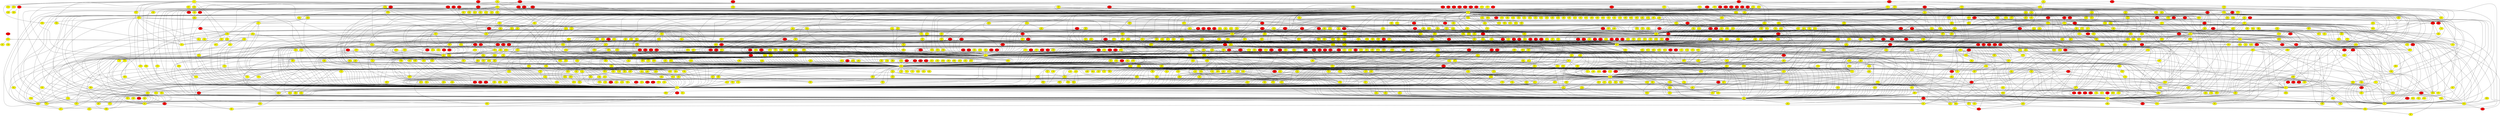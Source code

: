 graph {
0 [style = filled fillcolor = red];
1 [style = filled fillcolor = red];
2 [style = filled fillcolor = red];
3 [style = filled fillcolor = red];
4 [style = filled fillcolor = red];
5 [style = filled fillcolor = red];
6 [style = filled fillcolor = red];
7 [style = filled fillcolor = red];
8 [style = filled fillcolor = red];
9 [style = filled fillcolor = red];
10 [style = filled fillcolor = red];
11 [style = filled fillcolor = red];
12 [style = filled fillcolor = red];
13 [style = filled fillcolor = red];
14 [style = filled fillcolor = red];
15 [style = filled fillcolor = red];
16 [style = filled fillcolor = red];
17 [style = filled fillcolor = red];
18 [style = filled fillcolor = red];
19 [style = filled fillcolor = red];
20 [style = filled fillcolor = red];
21 [style = filled fillcolor = red];
22 [style = filled fillcolor = red];
23 [style = filled fillcolor = red];
24 [style = filled fillcolor = red];
25 [style = filled fillcolor = red];
26 [style = filled fillcolor = red];
27 [style = filled fillcolor = red];
28 [style = filled fillcolor = red];
29 [style = filled fillcolor = red];
30 [style = filled fillcolor = red];
31 [style = filled fillcolor = red];
32 [style = filled fillcolor = red];
33 [style = filled fillcolor = red];
34 [style = filled fillcolor = red];
35 [style = filled fillcolor = red];
36 [style = filled fillcolor = red];
37 [style = filled fillcolor = red];
38 [style = filled fillcolor = red];
39 [style = filled fillcolor = red];
40 [style = filled fillcolor = red];
41 [style = filled fillcolor = red];
42 [style = filled fillcolor = red];
43 [style = filled fillcolor = red];
44 [style = filled fillcolor = red];
45 [style = filled fillcolor = red];
46 [style = filled fillcolor = red];
47 [style = filled fillcolor = red];
48 [style = filled fillcolor = red];
49 [style = filled fillcolor = red];
50 [style = filled fillcolor = red];
51 [style = filled fillcolor = red];
52 [style = filled fillcolor = red];
53 [style = filled fillcolor = red];
54 [style = filled fillcolor = red];
55 [style = filled fillcolor = red];
56 [style = filled fillcolor = red];
57 [style = filled fillcolor = red];
58 [style = filled fillcolor = red];
59 [style = filled fillcolor = red];
60 [style = filled fillcolor = red];
61 [style = filled fillcolor = red];
62 [style = filled fillcolor = red];
63 [style = filled fillcolor = red];
64 [style = filled fillcolor = red];
65 [style = filled fillcolor = red];
66 [style = filled fillcolor = red];
67 [style = filled fillcolor = red];
68 [style = filled fillcolor = red];
69 [style = filled fillcolor = red];
70 [style = filled fillcolor = red];
71 [style = filled fillcolor = red];
72 [style = filled fillcolor = red];
73 [style = filled fillcolor = red];
74 [style = filled fillcolor = red];
75 [style = filled fillcolor = red];
76 [style = filled fillcolor = red];
77 [style = filled fillcolor = red];
78 [style = filled fillcolor = red];
79 [style = filled fillcolor = red];
80 [style = filled fillcolor = red];
81 [style = filled fillcolor = red];
82 [style = filled fillcolor = red];
83 [style = filled fillcolor = red];
84 [style = filled fillcolor = red];
85 [style = filled fillcolor = red];
86 [style = filled fillcolor = red];
87 [style = filled fillcolor = red];
88 [style = filled fillcolor = red];
89 [style = filled fillcolor = red];
90 [style = filled fillcolor = red];
91 [style = filled fillcolor = red];
92 [style = filled fillcolor = red];
93 [style = filled fillcolor = red];
94 [style = filled fillcolor = red];
95 [style = filled fillcolor = red];
96 [style = filled fillcolor = red];
97 [style = filled fillcolor = red];
98 [style = filled fillcolor = red];
99 [style = filled fillcolor = red];
100 [style = filled fillcolor = red];
101 [style = filled fillcolor = red];
102 [style = filled fillcolor = red];
103 [style = filled fillcolor = red];
104 [style = filled fillcolor = red];
105 [style = filled fillcolor = red];
106 [style = filled fillcolor = red];
107 [style = filled fillcolor = red];
108 [style = filled fillcolor = red];
109 [style = filled fillcolor = red];
110 [style = filled fillcolor = red];
111 [style = filled fillcolor = red];
112 [style = filled fillcolor = red];
113 [style = filled fillcolor = red];
114 [style = filled fillcolor = red];
115 [style = filled fillcolor = red];
116 [style = filled fillcolor = red];
117 [style = filled fillcolor = red];
118 [style = filled fillcolor = red];
119 [style = filled fillcolor = red];
120 [style = filled fillcolor = red];
121 [style = filled fillcolor = red];
122 [style = filled fillcolor = red];
123 [style = filled fillcolor = red];
124 [style = filled fillcolor = red];
125 [style = filled fillcolor = red];
126 [style = filled fillcolor = red];
127 [style = filled fillcolor = red];
128 [style = filled fillcolor = red];
129 [style = filled fillcolor = red];
130 [style = filled fillcolor = red];
131 [style = filled fillcolor = red];
132 [style = filled fillcolor = red];
133 [style = filled fillcolor = red];
134 [style = filled fillcolor = red];
135 [style = filled fillcolor = red];
136 [style = filled fillcolor = red];
137 [style = filled fillcolor = red];
138 [style = filled fillcolor = red];
139 [style = filled fillcolor = red];
140 [style = filled fillcolor = red];
141 [style = filled fillcolor = red];
142 [style = filled fillcolor = red];
143 [style = filled fillcolor = red];
144 [style = filled fillcolor = red];
145 [style = filled fillcolor = red];
146 [style = filled fillcolor = red];
147 [style = filled fillcolor = red];
148 [style = filled fillcolor = red];
149 [style = filled fillcolor = red];
150 [style = filled fillcolor = red];
151 [style = filled fillcolor = red];
152 [style = filled fillcolor = red];
153 [style = filled fillcolor = red];
154 [style = filled fillcolor = red];
155 [style = filled fillcolor = red];
156 [style = filled fillcolor = red];
157 [style = filled fillcolor = red];
158 [style = filled fillcolor = red];
159 [style = filled fillcolor = red];
160 [style = filled fillcolor = red];
161 [style = filled fillcolor = red];
162 [style = filled fillcolor = red];
163 [style = filled fillcolor = red];
164 [style = filled fillcolor = red];
165 [style = filled fillcolor = red];
166 [style = filled fillcolor = red];
167 [style = filled fillcolor = red];
168 [style = filled fillcolor = red];
169 [style = filled fillcolor = red];
170 [style = filled fillcolor = red];
171 [style = filled fillcolor = red];
172 [style = filled fillcolor = red];
173 [style = filled fillcolor = red];
174 [style = filled fillcolor = red];
175 [style = filled fillcolor = red];
176 [style = filled fillcolor = red];
177 [style = filled fillcolor = red];
178 [style = filled fillcolor = red];
179 [style = filled fillcolor = red];
180 [style = filled fillcolor = red];
181 [style = filled fillcolor = red];
182 [style = filled fillcolor = red];
183 [style = filled fillcolor = red];
184 [style = filled fillcolor = red];
185 [style = filled fillcolor = red];
186 [style = filled fillcolor = red];
187 [style = filled fillcolor = red];
188 [style = filled fillcolor = red];
189 [style = filled fillcolor = red];
190 [style = filled fillcolor = red];
191 [style = filled fillcolor = red];
192 [style = filled fillcolor = red];
193 [style = filled fillcolor = red];
194 [style = filled fillcolor = red];
195 [style = filled fillcolor = red];
196 [style = filled fillcolor = red];
197 [style = filled fillcolor = red];
198 [style = filled fillcolor = red];
199 [style = filled fillcolor = red];
200 [style = filled fillcolor = red];
201 [style = filled fillcolor = red];
202 [style = filled fillcolor = red];
203 [style = filled fillcolor = red];
204 [style = filled fillcolor = red];
205 [style = filled fillcolor = red];
206 [style = filled fillcolor = red];
207 [style = filled fillcolor = red];
208 [style = filled fillcolor = red];
209 [style = filled fillcolor = red];
210 [style = filled fillcolor = red];
211 [style = filled fillcolor = red];
212 [style = filled fillcolor = red];
213 [style = filled fillcolor = yellow];
214 [style = filled fillcolor = yellow];
215 [style = filled fillcolor = yellow];
216 [style = filled fillcolor = yellow];
217 [style = filled fillcolor = yellow];
218 [style = filled fillcolor = yellow];
219 [style = filled fillcolor = yellow];
220 [style = filled fillcolor = yellow];
221 [style = filled fillcolor = yellow];
222 [style = filled fillcolor = yellow];
223 [style = filled fillcolor = yellow];
224 [style = filled fillcolor = yellow];
225 [style = filled fillcolor = yellow];
226 [style = filled fillcolor = yellow];
227 [style = filled fillcolor = yellow];
228 [style = filled fillcolor = yellow];
229 [style = filled fillcolor = yellow];
230 [style = filled fillcolor = yellow];
231 [style = filled fillcolor = yellow];
232 [style = filled fillcolor = yellow];
233 [style = filled fillcolor = yellow];
234 [style = filled fillcolor = yellow];
235 [style = filled fillcolor = yellow];
236 [style = filled fillcolor = yellow];
237 [style = filled fillcolor = yellow];
238 [style = filled fillcolor = yellow];
239 [style = filled fillcolor = yellow];
240 [style = filled fillcolor = yellow];
241 [style = filled fillcolor = yellow];
242 [style = filled fillcolor = yellow];
243 [style = filled fillcolor = yellow];
244 [style = filled fillcolor = yellow];
245 [style = filled fillcolor = yellow];
246 [style = filled fillcolor = yellow];
247 [style = filled fillcolor = yellow];
248 [style = filled fillcolor = yellow];
249 [style = filled fillcolor = yellow];
250 [style = filled fillcolor = yellow];
251 [style = filled fillcolor = yellow];
252 [style = filled fillcolor = yellow];
253 [style = filled fillcolor = yellow];
254 [style = filled fillcolor = yellow];
255 [style = filled fillcolor = yellow];
256 [style = filled fillcolor = yellow];
257 [style = filled fillcolor = yellow];
258 [style = filled fillcolor = yellow];
259 [style = filled fillcolor = yellow];
260 [style = filled fillcolor = yellow];
261 [style = filled fillcolor = yellow];
262 [style = filled fillcolor = yellow];
263 [style = filled fillcolor = yellow];
264 [style = filled fillcolor = yellow];
265 [style = filled fillcolor = yellow];
266 [style = filled fillcolor = yellow];
267 [style = filled fillcolor = yellow];
268 [style = filled fillcolor = yellow];
269 [style = filled fillcolor = yellow];
270 [style = filled fillcolor = yellow];
271 [style = filled fillcolor = yellow];
272 [style = filled fillcolor = yellow];
273 [style = filled fillcolor = yellow];
274 [style = filled fillcolor = yellow];
275 [style = filled fillcolor = yellow];
276 [style = filled fillcolor = yellow];
277 [style = filled fillcolor = yellow];
278 [style = filled fillcolor = yellow];
279 [style = filled fillcolor = yellow];
280 [style = filled fillcolor = yellow];
281 [style = filled fillcolor = yellow];
282 [style = filled fillcolor = yellow];
283 [style = filled fillcolor = yellow];
284 [style = filled fillcolor = yellow];
285 [style = filled fillcolor = yellow];
286 [style = filled fillcolor = yellow];
287 [style = filled fillcolor = yellow];
288 [style = filled fillcolor = yellow];
289 [style = filled fillcolor = yellow];
290 [style = filled fillcolor = yellow];
291 [style = filled fillcolor = yellow];
292 [style = filled fillcolor = yellow];
293 [style = filled fillcolor = yellow];
294 [style = filled fillcolor = yellow];
295 [style = filled fillcolor = yellow];
296 [style = filled fillcolor = yellow];
297 [style = filled fillcolor = yellow];
298 [style = filled fillcolor = yellow];
299 [style = filled fillcolor = yellow];
300 [style = filled fillcolor = yellow];
301 [style = filled fillcolor = yellow];
302 [style = filled fillcolor = yellow];
303 [style = filled fillcolor = yellow];
304 [style = filled fillcolor = yellow];
305 [style = filled fillcolor = yellow];
306 [style = filled fillcolor = yellow];
307 [style = filled fillcolor = yellow];
308 [style = filled fillcolor = yellow];
309 [style = filled fillcolor = yellow];
310 [style = filled fillcolor = yellow];
311 [style = filled fillcolor = yellow];
312 [style = filled fillcolor = yellow];
313 [style = filled fillcolor = yellow];
314 [style = filled fillcolor = yellow];
315 [style = filled fillcolor = yellow];
316 [style = filled fillcolor = yellow];
317 [style = filled fillcolor = yellow];
318 [style = filled fillcolor = yellow];
319 [style = filled fillcolor = yellow];
320 [style = filled fillcolor = yellow];
321 [style = filled fillcolor = yellow];
322 [style = filled fillcolor = yellow];
323 [style = filled fillcolor = yellow];
324 [style = filled fillcolor = yellow];
325 [style = filled fillcolor = yellow];
326 [style = filled fillcolor = yellow];
327 [style = filled fillcolor = yellow];
328 [style = filled fillcolor = yellow];
329 [style = filled fillcolor = yellow];
330 [style = filled fillcolor = yellow];
331 [style = filled fillcolor = yellow];
332 [style = filled fillcolor = yellow];
333 [style = filled fillcolor = yellow];
334 [style = filled fillcolor = yellow];
335 [style = filled fillcolor = yellow];
336 [style = filled fillcolor = yellow];
337 [style = filled fillcolor = yellow];
338 [style = filled fillcolor = yellow];
339 [style = filled fillcolor = yellow];
340 [style = filled fillcolor = yellow];
341 [style = filled fillcolor = yellow];
342 [style = filled fillcolor = yellow];
343 [style = filled fillcolor = yellow];
344 [style = filled fillcolor = yellow];
345 [style = filled fillcolor = yellow];
346 [style = filled fillcolor = yellow];
347 [style = filled fillcolor = yellow];
348 [style = filled fillcolor = yellow];
349 [style = filled fillcolor = yellow];
350 [style = filled fillcolor = yellow];
351 [style = filled fillcolor = yellow];
352 [style = filled fillcolor = yellow];
353 [style = filled fillcolor = yellow];
354 [style = filled fillcolor = yellow];
355 [style = filled fillcolor = yellow];
356 [style = filled fillcolor = yellow];
357 [style = filled fillcolor = yellow];
358 [style = filled fillcolor = yellow];
359 [style = filled fillcolor = yellow];
360 [style = filled fillcolor = yellow];
361 [style = filled fillcolor = yellow];
362 [style = filled fillcolor = yellow];
363 [style = filled fillcolor = yellow];
364 [style = filled fillcolor = yellow];
365 [style = filled fillcolor = yellow];
366 [style = filled fillcolor = yellow];
367 [style = filled fillcolor = yellow];
368 [style = filled fillcolor = yellow];
369 [style = filled fillcolor = yellow];
370 [style = filled fillcolor = yellow];
371 [style = filled fillcolor = yellow];
372 [style = filled fillcolor = yellow];
373 [style = filled fillcolor = yellow];
374 [style = filled fillcolor = yellow];
375 [style = filled fillcolor = yellow];
376 [style = filled fillcolor = yellow];
377 [style = filled fillcolor = yellow];
378 [style = filled fillcolor = yellow];
379 [style = filled fillcolor = yellow];
380 [style = filled fillcolor = yellow];
381 [style = filled fillcolor = yellow];
382 [style = filled fillcolor = yellow];
383 [style = filled fillcolor = yellow];
384 [style = filled fillcolor = yellow];
385 [style = filled fillcolor = yellow];
386 [style = filled fillcolor = yellow];
387 [style = filled fillcolor = yellow];
388 [style = filled fillcolor = yellow];
389 [style = filled fillcolor = yellow];
390 [style = filled fillcolor = yellow];
391 [style = filled fillcolor = yellow];
392 [style = filled fillcolor = yellow];
393 [style = filled fillcolor = yellow];
394 [style = filled fillcolor = yellow];
395 [style = filled fillcolor = yellow];
396 [style = filled fillcolor = yellow];
397 [style = filled fillcolor = yellow];
398 [style = filled fillcolor = yellow];
399 [style = filled fillcolor = yellow];
400 [style = filled fillcolor = yellow];
401 [style = filled fillcolor = yellow];
402 [style = filled fillcolor = yellow];
403 [style = filled fillcolor = yellow];
404 [style = filled fillcolor = yellow];
405 [style = filled fillcolor = yellow];
406 [style = filled fillcolor = yellow];
407 [style = filled fillcolor = yellow];
408 [style = filled fillcolor = yellow];
409 [style = filled fillcolor = yellow];
410 [style = filled fillcolor = yellow];
411 [style = filled fillcolor = yellow];
412 [style = filled fillcolor = yellow];
413 [style = filled fillcolor = yellow];
414 [style = filled fillcolor = yellow];
415 [style = filled fillcolor = yellow];
416 [style = filled fillcolor = yellow];
417 [style = filled fillcolor = yellow];
418 [style = filled fillcolor = yellow];
419 [style = filled fillcolor = yellow];
420 [style = filled fillcolor = yellow];
421 [style = filled fillcolor = yellow];
422 [style = filled fillcolor = yellow];
423 [style = filled fillcolor = yellow];
424 [style = filled fillcolor = yellow];
425 [style = filled fillcolor = yellow];
426 [style = filled fillcolor = yellow];
427 [style = filled fillcolor = yellow];
428 [style = filled fillcolor = yellow];
429 [style = filled fillcolor = yellow];
430 [style = filled fillcolor = yellow];
431 [style = filled fillcolor = yellow];
432 [style = filled fillcolor = yellow];
433 [style = filled fillcolor = yellow];
434 [style = filled fillcolor = yellow];
435 [style = filled fillcolor = yellow];
436 [style = filled fillcolor = yellow];
437 [style = filled fillcolor = yellow];
438 [style = filled fillcolor = yellow];
439 [style = filled fillcolor = yellow];
440 [style = filled fillcolor = yellow];
441 [style = filled fillcolor = yellow];
442 [style = filled fillcolor = yellow];
443 [style = filled fillcolor = yellow];
444 [style = filled fillcolor = yellow];
445 [style = filled fillcolor = yellow];
446 [style = filled fillcolor = yellow];
447 [style = filled fillcolor = yellow];
448 [style = filled fillcolor = yellow];
449 [style = filled fillcolor = yellow];
450 [style = filled fillcolor = yellow];
451 [style = filled fillcolor = yellow];
452 [style = filled fillcolor = yellow];
453 [style = filled fillcolor = yellow];
454 [style = filled fillcolor = yellow];
455 [style = filled fillcolor = yellow];
456 [style = filled fillcolor = yellow];
457 [style = filled fillcolor = yellow];
458 [style = filled fillcolor = yellow];
459 [style = filled fillcolor = yellow];
460 [style = filled fillcolor = yellow];
461 [style = filled fillcolor = yellow];
462 [style = filled fillcolor = yellow];
463 [style = filled fillcolor = yellow];
464 [style = filled fillcolor = yellow];
465 [style = filled fillcolor = yellow];
466 [style = filled fillcolor = yellow];
467 [style = filled fillcolor = yellow];
468 [style = filled fillcolor = yellow];
469 [style = filled fillcolor = yellow];
470 [style = filled fillcolor = yellow];
471 [style = filled fillcolor = yellow];
472 [style = filled fillcolor = yellow];
473 [style = filled fillcolor = yellow];
474 [style = filled fillcolor = yellow];
475 [style = filled fillcolor = yellow];
476 [style = filled fillcolor = yellow];
477 [style = filled fillcolor = yellow];
478 [style = filled fillcolor = yellow];
479 [style = filled fillcolor = yellow];
480 [style = filled fillcolor = yellow];
481 [style = filled fillcolor = yellow];
482 [style = filled fillcolor = yellow];
483 [style = filled fillcolor = yellow];
484 [style = filled fillcolor = yellow];
485 [style = filled fillcolor = yellow];
486 [style = filled fillcolor = yellow];
487 [style = filled fillcolor = yellow];
488 [style = filled fillcolor = yellow];
489 [style = filled fillcolor = yellow];
490 [style = filled fillcolor = yellow];
491 [style = filled fillcolor = yellow];
492 [style = filled fillcolor = yellow];
493 [style = filled fillcolor = yellow];
494 [style = filled fillcolor = yellow];
495 [style = filled fillcolor = yellow];
496 [style = filled fillcolor = yellow];
497 [style = filled fillcolor = yellow];
498 [style = filled fillcolor = yellow];
499 [style = filled fillcolor = yellow];
500 [style = filled fillcolor = yellow];
501 [style = filled fillcolor = yellow];
502 [style = filled fillcolor = yellow];
503 [style = filled fillcolor = yellow];
504 [style = filled fillcolor = yellow];
505 [style = filled fillcolor = yellow];
506 [style = filled fillcolor = yellow];
507 [style = filled fillcolor = yellow];
508 [style = filled fillcolor = yellow];
509 [style = filled fillcolor = yellow];
510 [style = filled fillcolor = yellow];
511 [style = filled fillcolor = yellow];
512 [style = filled fillcolor = yellow];
513 [style = filled fillcolor = yellow];
514 [style = filled fillcolor = yellow];
515 [style = filled fillcolor = yellow];
516 [style = filled fillcolor = yellow];
517 [style = filled fillcolor = yellow];
518 [style = filled fillcolor = yellow];
519 [style = filled fillcolor = yellow];
520 [style = filled fillcolor = yellow];
521 [style = filled fillcolor = yellow];
522 [style = filled fillcolor = yellow];
523 [style = filled fillcolor = yellow];
524 [style = filled fillcolor = yellow];
525 [style = filled fillcolor = yellow];
526 [style = filled fillcolor = yellow];
527 [style = filled fillcolor = yellow];
528 [style = filled fillcolor = yellow];
529 [style = filled fillcolor = yellow];
530 [style = filled fillcolor = yellow];
531 [style = filled fillcolor = yellow];
532 [style = filled fillcolor = yellow];
533 [style = filled fillcolor = yellow];
534 [style = filled fillcolor = yellow];
535 [style = filled fillcolor = yellow];
536 [style = filled fillcolor = yellow];
537 [style = filled fillcolor = yellow];
538 [style = filled fillcolor = yellow];
539 [style = filled fillcolor = yellow];
540 [style = filled fillcolor = yellow];
541 [style = filled fillcolor = yellow];
542 [style = filled fillcolor = yellow];
543 [style = filled fillcolor = yellow];
544 [style = filled fillcolor = yellow];
545 [style = filled fillcolor = yellow];
546 [style = filled fillcolor = yellow];
547 [style = filled fillcolor = yellow];
548 [style = filled fillcolor = yellow];
549 [style = filled fillcolor = yellow];
550 [style = filled fillcolor = yellow];
551 [style = filled fillcolor = yellow];
552 [style = filled fillcolor = yellow];
553 [style = filled fillcolor = yellow];
554 [style = filled fillcolor = yellow];
555 [style = filled fillcolor = yellow];
556 [style = filled fillcolor = yellow];
557 [style = filled fillcolor = yellow];
558 [style = filled fillcolor = yellow];
559 [style = filled fillcolor = yellow];
560 [style = filled fillcolor = yellow];
561 [style = filled fillcolor = yellow];
562 [style = filled fillcolor = yellow];
563 [style = filled fillcolor = yellow];
564 [style = filled fillcolor = yellow];
565 [style = filled fillcolor = yellow];
566 [style = filled fillcolor = yellow];
567 [style = filled fillcolor = yellow];
568 [style = filled fillcolor = yellow];
569 [style = filled fillcolor = yellow];
570 [style = filled fillcolor = yellow];
571 [style = filled fillcolor = yellow];
572 [style = filled fillcolor = yellow];
573 [style = filled fillcolor = yellow];
574 [style = filled fillcolor = yellow];
575 [style = filled fillcolor = yellow];
576 [style = filled fillcolor = yellow];
577 [style = filled fillcolor = yellow];
578 [style = filled fillcolor = yellow];
579 [style = filled fillcolor = yellow];
580 [style = filled fillcolor = yellow];
581 [style = filled fillcolor = yellow];
582 [style = filled fillcolor = yellow];
583 [style = filled fillcolor = yellow];
584 [style = filled fillcolor = yellow];
585 [style = filled fillcolor = yellow];
586 [style = filled fillcolor = yellow];
587 [style = filled fillcolor = yellow];
588 [style = filled fillcolor = yellow];
589 [style = filled fillcolor = yellow];
590 [style = filled fillcolor = yellow];
591 [style = filled fillcolor = yellow];
592 [style = filled fillcolor = yellow];
593 [style = filled fillcolor = yellow];
594 [style = filled fillcolor = yellow];
595 [style = filled fillcolor = yellow];
596 [style = filled fillcolor = yellow];
597 [style = filled fillcolor = yellow];
598 [style = filled fillcolor = yellow];
599 [style = filled fillcolor = yellow];
600 [style = filled fillcolor = yellow];
601 [style = filled fillcolor = yellow];
602 [style = filled fillcolor = yellow];
603 [style = filled fillcolor = yellow];
604 [style = filled fillcolor = yellow];
605 [style = filled fillcolor = yellow];
606 [style = filled fillcolor = yellow];
607 [style = filled fillcolor = yellow];
608 [style = filled fillcolor = yellow];
609 [style = filled fillcolor = yellow];
610 [style = filled fillcolor = yellow];
611 [style = filled fillcolor = yellow];
612 [style = filled fillcolor = yellow];
613 [style = filled fillcolor = yellow];
614 [style = filled fillcolor = yellow];
615 [style = filled fillcolor = yellow];
616 [style = filled fillcolor = yellow];
617 [style = filled fillcolor = yellow];
618 [style = filled fillcolor = yellow];
619 [style = filled fillcolor = yellow];
620 [style = filled fillcolor = yellow];
621 [style = filled fillcolor = yellow];
622 [style = filled fillcolor = yellow];
623 [style = filled fillcolor = yellow];
624 [style = filled fillcolor = yellow];
625 [style = filled fillcolor = yellow];
626 [style = filled fillcolor = yellow];
627 [style = filled fillcolor = yellow];
628 [style = filled fillcolor = yellow];
629 [style = filled fillcolor = yellow];
630 [style = filled fillcolor = yellow];
631 [style = filled fillcolor = yellow];
632 [style = filled fillcolor = yellow];
633 [style = filled fillcolor = yellow];
634 [style = filled fillcolor = yellow];
635 [style = filled fillcolor = yellow];
636 [style = filled fillcolor = yellow];
637 [style = filled fillcolor = yellow];
638 [style = filled fillcolor = yellow];
639 [style = filled fillcolor = yellow];
640 [style = filled fillcolor = yellow];
641 [style = filled fillcolor = yellow];
642 [style = filled fillcolor = yellow];
643 [style = filled fillcolor = yellow];
644 [style = filled fillcolor = yellow];
645 [style = filled fillcolor = yellow];
646 [style = filled fillcolor = yellow];
647 [style = filled fillcolor = yellow];
648 [style = filled fillcolor = yellow];
649 [style = filled fillcolor = yellow];
650 [style = filled fillcolor = yellow];
651 [style = filled fillcolor = yellow];
652 [style = filled fillcolor = yellow];
653 [style = filled fillcolor = yellow];
654 [style = filled fillcolor = yellow];
655 [style = filled fillcolor = yellow];
656 [style = filled fillcolor = yellow];
657 [style = filled fillcolor = yellow];
658 [style = filled fillcolor = yellow];
659 [style = filled fillcolor = yellow];
660 [style = filled fillcolor = yellow];
661 [style = filled fillcolor = yellow];
662 [style = filled fillcolor = yellow];
663 [style = filled fillcolor = yellow];
664 [style = filled fillcolor = yellow];
665 [style = filled fillcolor = yellow];
666 [style = filled fillcolor = yellow];
667 [style = filled fillcolor = yellow];
668 [style = filled fillcolor = yellow];
669 [style = filled fillcolor = yellow];
670 [style = filled fillcolor = yellow];
671 [style = filled fillcolor = yellow];
672 [style = filled fillcolor = yellow];
673 [style = filled fillcolor = yellow];
674 [style = filled fillcolor = yellow];
675 [style = filled fillcolor = yellow];
676 [style = filled fillcolor = yellow];
677 [style = filled fillcolor = yellow];
678 [style = filled fillcolor = yellow];
679 [style = filled fillcolor = yellow];
680 [style = filled fillcolor = yellow];
681 [style = filled fillcolor = yellow];
682 [style = filled fillcolor = yellow];
683 [style = filled fillcolor = yellow];
684 [style = filled fillcolor = yellow];
685 [style = filled fillcolor = yellow];
686 [style = filled fillcolor = yellow];
687 [style = filled fillcolor = yellow];
688 [style = filled fillcolor = yellow];
689 [style = filled fillcolor = yellow];
690 [style = filled fillcolor = yellow];
691 [style = filled fillcolor = yellow];
692 [style = filled fillcolor = yellow];
693 [style = filled fillcolor = yellow];
694 [style = filled fillcolor = yellow];
695 [style = filled fillcolor = yellow];
696 [style = filled fillcolor = yellow];
697 [style = filled fillcolor = yellow];
698 [style = filled fillcolor = yellow];
699 [style = filled fillcolor = yellow];
700 [style = filled fillcolor = yellow];
701 [style = filled fillcolor = yellow];
702 [style = filled fillcolor = yellow];
703 [style = filled fillcolor = yellow];
704 [style = filled fillcolor = yellow];
705 [style = filled fillcolor = yellow];
706 [style = filled fillcolor = yellow];
707 [style = filled fillcolor = yellow];
708 [style = filled fillcolor = yellow];
709 [style = filled fillcolor = yellow];
710 [style = filled fillcolor = yellow];
711 [style = filled fillcolor = yellow];
712 [style = filled fillcolor = yellow];
713 [style = filled fillcolor = yellow];
714 [style = filled fillcolor = yellow];
715 [style = filled fillcolor = yellow];
716 [style = filled fillcolor = yellow];
717 [style = filled fillcolor = yellow];
718 [style = filled fillcolor = yellow];
719 [style = filled fillcolor = yellow];
720 [style = filled fillcolor = yellow];
721 [style = filled fillcolor = yellow];
722 [style = filled fillcolor = yellow];
723 [style = filled fillcolor = yellow];
724 [style = filled fillcolor = yellow];
725 [style = filled fillcolor = yellow];
726 [style = filled fillcolor = yellow];
727 [style = filled fillcolor = yellow];
728 [style = filled fillcolor = yellow];
729 [style = filled fillcolor = yellow];
730 [style = filled fillcolor = yellow];
731 [style = filled fillcolor = yellow];
732 [style = filled fillcolor = yellow];
733 [style = filled fillcolor = yellow];
734 [style = filled fillcolor = yellow];
735 [style = filled fillcolor = yellow];
736 [style = filled fillcolor = yellow];
737 [style = filled fillcolor = yellow];
738 [style = filled fillcolor = yellow];
739 [style = filled fillcolor = yellow];
740 [style = filled fillcolor = yellow];
741 [style = filled fillcolor = yellow];
742 [style = filled fillcolor = yellow];
743 [style = filled fillcolor = yellow];
744 [style = filled fillcolor = yellow];
745 [style = filled fillcolor = yellow];
746 [style = filled fillcolor = yellow];
747 [style = filled fillcolor = yellow];
748 [style = filled fillcolor = yellow];
749 [style = filled fillcolor = yellow];
750 [style = filled fillcolor = yellow];
751 [style = filled fillcolor = yellow];
752 [style = filled fillcolor = yellow];
753 [style = filled fillcolor = yellow];
754 [style = filled fillcolor = yellow];
755 [style = filled fillcolor = yellow];
756 [style = filled fillcolor = yellow];
757 [style = filled fillcolor = yellow];
758 [style = filled fillcolor = yellow];
759 [style = filled fillcolor = yellow];
760 [style = filled fillcolor = yellow];
761 [style = filled fillcolor = yellow];
762 [style = filled fillcolor = yellow];
763 [style = filled fillcolor = yellow];
764 [style = filled fillcolor = yellow];
765 [style = filled fillcolor = yellow];
766 [style = filled fillcolor = yellow];
767 [style = filled fillcolor = yellow];
768 [style = filled fillcolor = yellow];
769 [style = filled fillcolor = yellow];
770 [style = filled fillcolor = yellow];
771 [style = filled fillcolor = yellow];
772 [style = filled fillcolor = yellow];
773 [style = filled fillcolor = yellow];
774 [style = filled fillcolor = yellow];
775 [style = filled fillcolor = yellow];
776 [style = filled fillcolor = yellow];
777 [style = filled fillcolor = yellow];
778 [style = filled fillcolor = yellow];
779 [style = filled fillcolor = yellow];
780 [style = filled fillcolor = yellow];
781 [style = filled fillcolor = yellow];
782 [style = filled fillcolor = yellow];
783 [style = filled fillcolor = yellow];
784 [style = filled fillcolor = yellow];
785 [style = filled fillcolor = yellow];
786 [style = filled fillcolor = yellow];
787 [style = filled fillcolor = yellow];
788 [style = filled fillcolor = yellow];
789 [style = filled fillcolor = yellow];
790 [style = filled fillcolor = yellow];
791 [style = filled fillcolor = yellow];
792 [style = filled fillcolor = yellow];
793 [style = filled fillcolor = yellow];
794 [style = filled fillcolor = yellow];
795 [style = filled fillcolor = yellow];
796 [style = filled fillcolor = yellow];
797 [style = filled fillcolor = yellow];
798 [style = filled fillcolor = yellow];
799 [style = filled fillcolor = yellow];
800 [style = filled fillcolor = yellow];
801 [style = filled fillcolor = yellow];
802 [style = filled fillcolor = yellow];
803 [style = filled fillcolor = yellow];
804 [style = filled fillcolor = yellow];
805 [style = filled fillcolor = yellow];
806 [style = filled fillcolor = yellow];
807 [style = filled fillcolor = yellow];
808 [style = filled fillcolor = yellow];
809 [style = filled fillcolor = yellow];
810 [style = filled fillcolor = yellow];
811 [style = filled fillcolor = yellow];
812 [style = filled fillcolor = yellow];
813 [style = filled fillcolor = yellow];
814 [style = filled fillcolor = yellow];
815 [style = filled fillcolor = yellow];
816 [style = filled fillcolor = yellow];
817 [style = filled fillcolor = yellow];
818 [style = filled fillcolor = yellow];
819 [style = filled fillcolor = yellow];
820 [style = filled fillcolor = yellow];
821 [style = filled fillcolor = yellow];
822 [style = filled fillcolor = yellow];
823 [style = filled fillcolor = yellow];
824 [style = filled fillcolor = yellow];
825 [style = filled fillcolor = yellow];
826 [style = filled fillcolor = yellow];
827 [style = filled fillcolor = yellow];
828 [style = filled fillcolor = yellow];
829 [style = filled fillcolor = yellow];
830 [style = filled fillcolor = yellow];
831 [style = filled fillcolor = yellow];
832 [style = filled fillcolor = yellow];
833 [style = filled fillcolor = yellow];
834 [style = filled fillcolor = yellow];
835 [style = filled fillcolor = yellow];
836 [style = filled fillcolor = yellow];
837 [style = filled fillcolor = yellow];
838 [style = filled fillcolor = yellow];
839 [style = filled fillcolor = yellow];
840 [style = filled fillcolor = yellow];
841 [style = filled fillcolor = yellow];
842 [style = filled fillcolor = yellow];
843 [style = filled fillcolor = yellow];
844 [style = filled fillcolor = yellow];
845 [style = filled fillcolor = yellow];
846 [style = filled fillcolor = yellow];
847 [style = filled fillcolor = yellow];
848 [style = filled fillcolor = yellow];
849 [style = filled fillcolor = yellow];
850 [style = filled fillcolor = yellow];
851 [style = filled fillcolor = yellow];
852 [style = filled fillcolor = yellow];
853 [style = filled fillcolor = yellow];
854 [style = filled fillcolor = yellow];
855 [style = filled fillcolor = yellow];
856 [style = filled fillcolor = yellow];
857 [style = filled fillcolor = yellow];
858 [style = filled fillcolor = yellow];
859 [style = filled fillcolor = yellow];
860 [style = filled fillcolor = yellow];
861 [style = filled fillcolor = yellow];
862 [style = filled fillcolor = yellow];
863 [style = filled fillcolor = yellow];
864 [style = filled fillcolor = yellow];
865 [style = filled fillcolor = yellow];
866 [style = filled fillcolor = yellow];
867 [style = filled fillcolor = yellow];
868 [style = filled fillcolor = yellow];
869 [style = filled fillcolor = yellow];
870 [style = filled fillcolor = yellow];
871 [style = filled fillcolor = yellow];
872 [style = filled fillcolor = yellow];
873 [style = filled fillcolor = yellow];
874 [style = filled fillcolor = yellow];
875 [style = filled fillcolor = yellow];
876 [style = filled fillcolor = yellow];
877 [style = filled fillcolor = yellow];
878 [style = filled fillcolor = yellow];
879 [style = filled fillcolor = yellow];
880 [style = filled fillcolor = yellow];
881 [style = filled fillcolor = yellow];
882 [style = filled fillcolor = yellow];
883 [style = filled fillcolor = yellow];
884 [style = filled fillcolor = yellow];
885 [style = filled fillcolor = yellow];
886 [style = filled fillcolor = yellow];
887 [style = filled fillcolor = yellow];
888 [style = filled fillcolor = yellow];
889 [style = filled fillcolor = yellow];
890 [style = filled fillcolor = yellow];
891 [style = filled fillcolor = yellow];
892 [style = filled fillcolor = yellow];
893 [style = filled fillcolor = yellow];
894 [style = filled fillcolor = yellow];
895 [style = filled fillcolor = yellow];
896 [style = filled fillcolor = yellow];
897 [style = filled fillcolor = yellow];
898 [style = filled fillcolor = yellow];
899 [style = filled fillcolor = yellow];
900 [style = filled fillcolor = yellow];
901 [style = filled fillcolor = yellow];
902 [style = filled fillcolor = yellow];
903 [style = filled fillcolor = yellow];
904 [style = filled fillcolor = yellow];
905 [style = filled fillcolor = yellow];
906 [style = filled fillcolor = yellow];
907 [style = filled fillcolor = yellow];
908 [style = filled fillcolor = yellow];
909 [style = filled fillcolor = yellow];
910 [style = filled fillcolor = yellow];
911 [style = filled fillcolor = yellow];
912 [style = filled fillcolor = yellow];
913 [style = filled fillcolor = yellow];
914 [style = filled fillcolor = yellow];
915 [style = filled fillcolor = yellow];
916 [style = filled fillcolor = yellow];
917 [style = filled fillcolor = yellow];
918 [style = filled fillcolor = yellow];
919 [style = filled fillcolor = yellow];
920 [style = filled fillcolor = yellow];
921 [style = filled fillcolor = yellow];
922 [style = filled fillcolor = yellow];
923 [style = filled fillcolor = yellow];
924 [style = filled fillcolor = yellow];
925 [style = filled fillcolor = yellow];
926 [style = filled fillcolor = yellow];
927 [style = filled fillcolor = yellow];
928 [style = filled fillcolor = yellow];
929 [style = filled fillcolor = yellow];
930 [style = filled fillcolor = yellow];
931 [style = filled fillcolor = yellow];
932 [style = filled fillcolor = yellow];
933 [style = filled fillcolor = yellow];
934 [style = filled fillcolor = yellow];
935 [style = filled fillcolor = yellow];
936 [style = filled fillcolor = yellow];
937 [style = filled fillcolor = yellow];
938 [style = filled fillcolor = yellow];
939 [style = filled fillcolor = yellow];
940 [style = filled fillcolor = yellow];
941 [style = filled fillcolor = yellow];
942 [style = filled fillcolor = yellow];
943 [style = filled fillcolor = yellow];
944 [style = filled fillcolor = yellow];
945 [style = filled fillcolor = yellow];
946 [style = filled fillcolor = yellow];
947 [style = filled fillcolor = yellow];
948 [style = filled fillcolor = yellow];
949 [style = filled fillcolor = yellow];
950 [style = filled fillcolor = yellow];
951 [style = filled fillcolor = yellow];
952 [style = filled fillcolor = yellow];
953 [style = filled fillcolor = yellow];
954 [style = filled fillcolor = yellow];
955 [style = filled fillcolor = yellow];
956 [style = filled fillcolor = yellow];
957 [style = filled fillcolor = yellow];
958 [style = filled fillcolor = yellow];
959 [style = filled fillcolor = yellow];
960 [style = filled fillcolor = yellow];
961 [style = filled fillcolor = yellow];
962 [style = filled fillcolor = yellow];
963 [style = filled fillcolor = yellow];
964 [style = filled fillcolor = yellow];
965 [style = filled fillcolor = yellow];
966 [style = filled fillcolor = yellow];
967 [style = filled fillcolor = yellow];
968 [style = filled fillcolor = yellow];
969 [style = filled fillcolor = yellow];
970 [style = filled fillcolor = yellow];
971 [style = filled fillcolor = yellow];
972 [style = filled fillcolor = yellow];
973 [style = filled fillcolor = yellow];
974 [style = filled fillcolor = yellow];
975 [style = filled fillcolor = yellow];
976 [style = filled fillcolor = yellow];
977 [style = filled fillcolor = yellow];
978 [style = filled fillcolor = yellow];
979 [style = filled fillcolor = yellow];
980 [style = filled fillcolor = yellow];
981 [style = filled fillcolor = yellow];
982 [style = filled fillcolor = yellow];
983 [style = filled fillcolor = yellow];
984 [style = filled fillcolor = yellow];
985 [style = filled fillcolor = yellow];
986 [style = filled fillcolor = yellow];
987 [style = filled fillcolor = yellow];
988 [style = filled fillcolor = yellow];
989 [style = filled fillcolor = yellow];
990 [style = filled fillcolor = yellow];
991 [style = filled fillcolor = yellow];
992 [style = filled fillcolor = yellow];
993 [style = filled fillcolor = yellow];
994 [style = filled fillcolor = yellow];
995 [style = filled fillcolor = yellow];
996 [style = filled fillcolor = yellow];
997 [style = filled fillcolor = yellow];
998 [style = filled fillcolor = yellow];
999 [style = filled fillcolor = yellow];
0 -- 269;
149 -- 875;
140 -- 647;
142 -- 612;
137 -- 635;
152 -- 582;
146 -- 586;
143 -- 683;
147 -- 269;
138 -- 939;
138 -- 875;
151 -- 739;
139 -- 582;
141 -- 683;
153 -- 932;
146 -- 638;
148 -- 683;
141 -- 635;
146 -- 564;
138 -- 683;
148 -- 739;
150 -- 858;
147 -- 875;
138 -- 635;
148 -- 586;
138 -- 647;
145 -- 635;
154 -- 269;
144 -- 991;
154 -- 875;
154 -- 647;
163 -- 269;
163 -- 584;
164 -- 647;
164 -- 739;
165 -- 776;
166 -- 687;
166 -- 901;
166 -- 943;
167 -- 647;
167 -- 875;
168 -- 635;
168 -- 647;
168 -- 683;
168 -- 875;
169 -- 463;
170 -- 635;
171 -- 564;
171 -- 635;
172 -- 484;
172 -- 542;
172 -- 668;
172 -- 687;
172 -- 849;
173 -- 460;
173 -- 926;
173 -- 941;
174 -- 269;
175 -- 360;
176 -- 269;
177 -- 742;
177 -- 926;
178 -- 407;
178 -- 818;
179 -- 635;
179 -- 683;
180 -- 263;
181 -- 635;
182 -- 269;
182 -- 739;
183 -- 647;
183 -- 875;
184 -- 584;
184 -- 647;
184 -- 875;
185 -- 256;
186 -- 647;
187 -- 586;
187 -- 683;
188 -- 887;
189 -- 926;
190 -- 478;
190 -- 683;
190 -- 687;
191 -- 647;
191 -- 683;
191 -- 875;
192 -- 269;
192 -- 647;
192 -- 875;
193 -- 647;
193 -- 658;
193 -- 875;
194 -- 875;
195 -- 647;
195 -- 683;
195 -- 875;
196 -- 647;
196 -- 875;
197 -- 269;
198 -- 564;
198 -- 971;
199 -- 377;
200 -- 635;
200 -- 926;
201 -- 683;
201 -- 691;
201 -- 877;
202 -- 647;
202 -- 864;
203 -- 647;
203 -- 875;
204 -- 971;
205 -- 687;
206 -- 586;
206 -- 994;
157 -- 647;
157 -- 683;
157 -- 875;
158 -- 269;
159 -- 582;
160 -- 647;
160 -- 875;
161 -- 647;
161 -- 658;
162 -- 407;
162 -- 818;
141 -- 647;
155 -- 683;
156 -- 444;
0 -- 588;
0 -- 932;
1 -- 542;
1 -- 635;
2 -- 564;
3 -- 564;
7 -- 926;
8 -- 647;
8 -- 875;
9 -- 481;
10 -- 12;
10 -- 18;
10 -- 296;
10 -- 471;
10 -- 780;
10 -- 926;
11 -- 471;
11 -- 478;
11 -- 586;
12 -- 18;
12 -- 329;
12 -- 471;
12 -- 586;
13 -- 358;
13 -- 780;
14 -- 586;
14 -- 926;
15 -- 951;
16 -- 564;
16 -- 635;
17 -- 471;
17 -- 586;
17 -- 780;
18 -- 296;
19 -- 780;
20 -- 635;
21 -- 635;
22 -- 780;
23 -- 780;
24 -- 739;
24 -- 877;
25 -- 635;
43 -- 564;
44 -- 602;
44 -- 647;
44 -- 875;
45 -- 683;
45 -- 739;
45 -- 875;
46 -- 234;
46 -- 269;
47 -- 647;
47 -- 683;
47 -- 875;
48 -- 875;
48 -- 926;
49 -- 858;
50 -- 407;
50 -- 818;
50 -- 875;
51 -- 647;
51 -- 875;
52 -- 269;
53 -- 647;
53 -- 683;
53 -- 739;
53 -- 875;
54 -- 407;
54 -- 818;
55 -- 647;
55 -- 739;
55 -- 875;
56 -- 739;
57 -- 926;
58 -- 635;
59 -- 683;
60 -- 647;
60 -- 875;
61 -- 635;
61 -- 647;
61 -- 739;
61 -- 875;
62 -- 635;
63 -- 875;
64 -- 564;
64 -- 635;
65 -- 377;
66 -- 586;
66 -- 635;
67 -- 635;
68 -- 234;
69 -- 230;
69 -- 349;
69 -- 633;
69 -- 635;
69 -- 638;
69 -- 871;
70 -- 877;
71 -- 635;
72 -- 318;
73 -- 247;
73 -- 481;
74 -- 360;
74 -- 476;
75 -- 147;
76 -- 635;
77 -- 269;
78 -- 635;
79 -- 349;
79 -- 875;
80 -- 269;
80 -- 550;
81 -- 269;
81 -- 586;
81 -- 683;
82 -- 780;
82 -- 875;
83 -- 370;
83 -- 387;
84 -- 875;
85 -- 635;
86 -- 564;
87 -- 635;
88 -- 269;
88 -- 377;
88 -- 739;
88 -- 958;
89 -- 926;
90 -- 269;
90 -- 647;
90 -- 875;
91 -- 647;
91 -- 683;
91 -- 875;
92 -- 620;
92 -- 647;
93 -- 317;
93 -- 635;
93 -- 877;
94 -- 647;
94 -- 683;
95 -- 683;
96 -- 627;
97 -- 877;
98 -- 269;
98 -- 666;
99 -- 269;
99 -- 584;
99 -- 647;
99 -- 875;
100 -- 739;
100 -- 875;
101 -- 269;
102 -- 635;
102 -- 683;
103 -- 875;
104 -- 668;
105 -- 267;
105 -- 647;
105 -- 739;
105 -- 875;
106 -- 582;
106 -- 875;
107 -- 602;
107 -- 647;
107 -- 875;
108 -- 875;
109 -- 269;
109 -- 582;
109 -- 875;
110 -- 647;
110 -- 683;
110 -- 739;
110 -- 875;
111 -- 683;
111 -- 875;
112 -- 687;
112 -- 924;
112 -- 926;
113 -- 875;
114 -- 635;
115 -- 221;
115 -- 601;
116 -- 297;
116 -- 635;
117 -- 464;
118 -- 926;
119 -- 269;
119 -- 647;
120 -- 582;
120 -- 647;
121 -- 647;
121 -- 683;
121 -- 739;
122 -- 233;
122 -- 269;
122 -- 318;
122 -- 780;
122 -- 885;
122 -- 971;
123 -- 464;
123 -- 666;
124 -- 269;
124 -- 586;
125 -- 877;
126 -- 647;
127 -- 269;
127 -- 586;
128 -- 322;
129 -- 269;
129 -- 584;
129 -- 647;
130 -- 635;
130 -- 683;
130 -- 875;
131 -- 635;
131 -- 926;
132 -- 647;
132 -- 875;
133 -- 647;
133 -- 683;
133 -- 875;
134 -- 647;
134 -- 683;
135 -- 647;
136 -- 647;
136 -- 875;
137 -- 564;
207 -- 635;
207 -- 877;
208 -- 382;
208 -- 666;
209 -- 647;
209 -- 875;
210 -- 247;
211 -- 269;
211 -- 635;
212 -- 924;
212 -- 926;
213 -- 586;
213 -- 856;
214 -- 269;
214 -- 926;
215 -- 591;
216 -- 229;
216 -- 234;
216 -- 360;
216 -- 471;
216 -- 647;
216 -- 739;
216 -- 877;
216 -- 886;
216 -- 971;
217 -- 267;
217 -- 289;
217 -- 298;
217 -- 347;
217 -- 349;
217 -- 429;
217 -- 461;
217 -- 500;
217 -- 502;
217 -- 514;
217 -- 532;
217 -- 534;
217 -- 537;
217 -- 551;
217 -- 560;
217 -- 565;
217 -- 571;
217 -- 836;
217 -- 954;
218 -- 586;
218 -- 635;
218 -- 647;
218 -- 683;
219 -- 564;
219 -- 635;
220 -- 229;
220 -- 269;
220 -- 586;
220 -- 591;
220 -- 635;
220 -- 727;
221 -- 269;
221 -- 289;
221 -- 354;
221 -- 376;
221 -- 586;
222 -- 233;
222 -- 886;
223 -- 901;
224 -- 586;
224 -- 635;
224 -- 943;
225 -- 269;
226 -- 229;
226 -- 234;
226 -- 269;
226 -- 456;
226 -- 591;
227 -- 269;
227 -- 586;
228 -- 317;
228 -- 635;
229 -- 318;
229 -- 350;
229 -- 369;
229 -- 630;
229 -- 725;
229 -- 727;
229 -- 760;
229 -- 816;
229 -- 876;
229 -- 901;
229 -- 955;
229 -- 971;
229 -- 983;
229 -- 996;
230 -- 269;
230 -- 298;
230 -- 635;
230 -- 829;
231 -- 875;
232 -- 683;
233 -- 269;
233 -- 377;
233 -- 383;
233 -- 427;
233 -- 462;
233 -- 465;
233 -- 591;
233 -- 637;
233 -- 676;
233 -- 855;
233 -- 886;
234 -- 285;
234 -- 292;
234 -- 310;
234 -- 349;
234 -- 359;
234 -- 399;
234 -- 498;
234 -- 545;
234 -- 564;
234 -- 615;
234 -- 629;
234 -- 673;
234 -- 727;
234 -- 880;
235 -- 635;
236 -- 269;
236 -- 564;
236 -- 586;
236 -- 635;
237 -- 269;
238 -- 370;
238 -- 617;
239 -- 635;
240 -- 926;
241 -- 269;
241 -- 586;
241 -- 635;
241 -- 926;
242 -- 36;
242 -- 586;
242 -- 635;
243 -- 635;
243 -- 739;
244 -- 877;
245 -- 267;
245 -- 573;
245 -- 586;
245 -- 647;
245 -- 875;
246 -- 635;
247 -- 285;
247 -- 477;
247 -- 546;
247 -- 635;
247 -- 697;
247 -- 768;
247 -- 772;
247 -- 780;
247 -- 854;
247 -- 923;
247 -- 943;
248 -- 635;
248 -- 683;
248 -- 875;
248 -- 886;
249 -- 269;
249 -- 586;
249 -- 647;
249 -- 886;
250 -- 683;
250 -- 875;
251 -- 635;
251 -- 647;
251 -- 683;
251 -- 875;
251 -- 886;
252 -- 586;
252 -- 640;
252 -- 647;
252 -- 683;
252 -- 875;
253 -- 647;
253 -- 683;
253 -- 875;
254 -- 640;
254 -- 739;
255 -- 683;
255 -- 875;
255 -- 886;
256 -- 269;
256 -- 584;
257 -- 640;
258 -- 269;
258 -- 647;
258 -- 683;
258 -- 719;
258 -- 875;
259 -- 683;
260 -- 635;
261 -- 647;
262 -- 582;
262 -- 584;
262 -- 647;
263 -- 270;
263 -- 635;
263 -- 683;
263 -- 739;
263 -- 785;
263 -- 875;
263 -- 886;
264 -- 858;
265 -- 647;
265 -- 683;
265 -- 886;
266 -- 422;
266 -- 683;
266 -- 875;
267 -- 40;
267 -- 269;
267 -- 303;
267 -- 344;
267 -- 399;
267 -- 452;
267 -- 463;
267 -- 512;
267 -- 553;
267 -- 556;
267 -- 559;
267 -- 561;
267 -- 586;
267 -- 591;
267 -- 621;
267 -- 635;
267 -- 695;
267 -- 838;
267 -- 839;
267 -- 841;
267 -- 896;
267 -- 909;
267 -- 910;
267 -- 926;
267 -- 928;
267 -- 959;
267 -- 966;
268 -- 269;
268 -- 586;
268 -- 635;
268 -- 647;
268 -- 683;
268 -- 878;
268 -- 977;
269 -- 25;
269 -- 27;
269 -- 31;
269 -- 32;
269 -- 35;
269 -- 40;
269 -- 42;
269 -- 275;
269 -- 276;
269 -- 278;
269 -- 281;
269 -- 285;
269 -- 289;
269 -- 291;
269 -- 294;
269 -- 295;
269 -- 297;
269 -- 298;
269 -- 299;
269 -- 302;
269 -- 305;
269 -- 307;
269 -- 308;
269 -- 312;
269 -- 314;
269 -- 316;
269 -- 318;
269 -- 319;
269 -- 320;
269 -- 327;
269 -- 330;
269 -- 333;
269 -- 338;
269 -- 339;
269 -- 344;
269 -- 355;
269 -- 368;
269 -- 370;
269 -- 372;
269 -- 373;
269 -- 374;
269 -- 375;
269 -- 379;
269 -- 381;
269 -- 384;
269 -- 399;
269 -- 401;
269 -- 406;
269 -- 420;
269 -- 421;
269 -- 432;
269 -- 434;
269 -- 436;
269 -- 438;
269 -- 439;
269 -- 447;
269 -- 450;
269 -- 452;
269 -- 453;
269 -- 454;
269 -- 458;
269 -- 460;
269 -- 465;
269 -- 468;
269 -- 469;
269 -- 470;
269 -- 476;
269 -- 478;
269 -- 479;
269 -- 480;
269 -- 482;
269 -- 483;
269 -- 487;
269 -- 488;
269 -- 491;
269 -- 496;
269 -- 525;
269 -- 539;
269 -- 543;
269 -- 545;
269 -- 548;
269 -- 549;
269 -- 555;
269 -- 558;
269 -- 564;
269 -- 582;
269 -- 583;
269 -- 584;
269 -- 585;
269 -- 586;
269 -- 589;
269 -- 592;
269 -- 597;
269 -- 599;
269 -- 601;
269 -- 606;
269 -- 608;
269 -- 610;
269 -- 615;
269 -- 621;
269 -- 625;
269 -- 628;
269 -- 631;
269 -- 635;
269 -- 636;
269 -- 649;
269 -- 650;
269 -- 652;
269 -- 658;
269 -- 672;
269 -- 675;
269 -- 678;
269 -- 681;
269 -- 683;
269 -- 684;
269 -- 686;
269 -- 697;
269 -- 701;
269 -- 702;
269 -- 703;
269 -- 705;
269 -- 707;
269 -- 713;
269 -- 715;
269 -- 729;
269 -- 730;
269 -- 733;
269 -- 740;
269 -- 742;
269 -- 743;
269 -- 747;
269 -- 750;
269 -- 753;
269 -- 754;
269 -- 755;
269 -- 758;
269 -- 764;
269 -- 767;
269 -- 774;
269 -- 780;
269 -- 783;
269 -- 784;
269 -- 786;
269 -- 792;
269 -- 794;
269 -- 796;
269 -- 804;
269 -- 806;
269 -- 808;
269 -- 812;
269 -- 813;
269 -- 814;
269 -- 815;
269 -- 817;
269 -- 819;
269 -- 848;
269 -- 850;
269 -- 853;
269 -- 854;
269 -- 856;
269 -- 858;
269 -- 860;
269 -- 862;
269 -- 863;
269 -- 865;
269 -- 866;
269 -- 868;
269 -- 874;
269 -- 876;
269 -- 877;
269 -- 879;
269 -- 880;
269 -- 886;
269 -- 891;
269 -- 898;
269 -- 900;
269 -- 902;
269 -- 903;
269 -- 905;
269 -- 906;
269 -- 916;
269 -- 918;
269 -- 922;
269 -- 929;
269 -- 932;
269 -- 940;
269 -- 942;
269 -- 946;
269 -- 953;
269 -- 956;
269 -- 967;
269 -- 968;
269 -- 979;
269 -- 980;
269 -- 983;
269 -- 984;
269 -- 990;
269 -- 993;
269 -- 994;
270 -- 818;
271 -- 635;
271 -- 683;
272 -- 683;
272 -- 875;
273 -- 647;
273 -- 875;
273 -- 958;
274 -- 683;
274 -- 875;
274 -- 886;
275 -- 367;
275 -- 635;
275 -- 640;
275 -- 652;
275 -- 683;
275 -- 886;
275 -- 987;
276 -- 739;
277 -- 739;
279 -- 586;
279 -- 739;
280 -- 647;
280 -- 735;
280 -- 739;
280 -- 875;
280 -- 965;
281 -- 932;
282 -- 471;
282 -- 921;
283 -- 301;
283 -- 898;
284 -- 360;
284 -- 632;
285 -- 360;
285 -- 471;
285 -- 586;
285 -- 638;
285 -- 681;
285 -- 683;
285 -- 739;
285 -- 875;
285 -- 926;
285 -- 956;
285 -- 966;
285 -- 971;
286 -- 471;
286 -- 683;
286 -- 875;
287 -- 697;
287 -- 886;
288 -- 780;
288 -- 926;
289 -- 586;
289 -- 635;
289 -- 687;
289 -- 849;
289 -- 867;
290 -- 564;
291 -- 586;
291 -- 886;
293 -- 394;
293 -- 683;
295 -- 471;
295 -- 586;
296 -- 471;
297 -- 37;
297 -- 635;
297 -- 674;
298 -- 586;
298 -- 635;
298 -- 875;
298 -- 926;
299 -- 614;
299 -- 875;
300 -- 357;
300 -- 471;
301 -- 885;
302 -- 635;
303 -- 461;
304 -- 635;
305 -- 586;
306 -- 312;
306 -- 377;
306 -- 471;
306 -- 564;
306 -- 635;
306 -- 739;
306 -- 875;
307 -- 377;
307 -- 635;
307 -- 647;
307 -- 683;
307 -- 926;
307 -- 971;
308 -- 468;
308 -- 926;
309 -- 375;
309 -- 601;
309 -- 666;
310 -- 586;
310 -- 591;
310 -- 635;
310 -- 971;
311 -- 377;
311 -- 460;
311 -- 586;
311 -- 886;
313 -- 538;
313 -- 566;
313 -- 571;
313 -- 635;
313 -- 647;
313 -- 913;
314 -- 471;
314 -- 586;
314 -- 647;
314 -- 875;
314 -- 886;
314 -- 926;
315 -- 638;
317 -- 382;
317 -- 877;
318 -- 40;
318 -- 344;
318 -- 360;
318 -- 476;
318 -- 586;
318 -- 636;
318 -- 668;
318 -- 683;
318 -- 932;
318 -- 946;
319 -- 647;
319 -- 875;
319 -- 886;
320 -- 658;
320 -- 739;
320 -- 926;
320 -- 971;
321 -- 635;
321 -- 647;
321 -- 683;
321 -- 875;
322 -- 391;
322 -- 635;
322 -- 683;
322 -- 766;
323 -- 483;
323 -- 627;
324 -- 635;
324 -- 647;
324 -- 683;
324 -- 739;
324 -- 875;
324 -- 886;
325 -- 647;
325 -- 683;
326 -- 635;
326 -- 683;
326 -- 875;
326 -- 886;
327 -- 683;
327 -- 875;
328 -- 739;
329 -- 586;
329 -- 635;
330 -- 635;
330 -- 647;
330 -- 683;
330 -- 875;
330 -- 886;
331 -- 635;
331 -- 683;
331 -- 886;
332 -- 647;
332 -- 683;
332 -- 875;
332 -- 886;
333 -- 926;
334 -- 934;
335 -- 891;
336 -- 683;
336 -- 875;
336 -- 886;
337 -- 635;
339 -- 647;
339 -- 739;
340 -- 683;
341 -- 635;
341 -- 647;
341 -- 683;
341 -- 875;
342 -- 739;
343 -- 531;
343 -- 570;
343 -- 847;
343 -- 875;
344 -- 467;
344 -- 635;
344 -- 647;
344 -- 875;
344 -- 877;
344 -- 926;
344 -- 971;
345 -- 971;
346 -- 993;
347 -- 461;
347 -- 531;
348 -- 564;
349 -- 498;
349 -- 501;
349 -- 506;
349 -- 516;
349 -- 523;
349 -- 530;
349 -- 531;
349 -- 539;
349 -- 551;
349 -- 591;
349 -- 675;
349 -- 847;
349 -- 875;
350 -- 481;
350 -- 586;
351 -- 635;
352 -- 564;
353 -- 971;
354 -- 635;
355 -- 593;
356 -- 586;
358 -- 586;
358 -- 993;
359 -- 481;
359 -- 886;
359 -- 971;
360 -- 629;
360 -- 632;
360 -- 779;
361 -- 481;
361 -- 487;
362 -- 993;
363 -- 586;
364 -- 471;
364 -- 586;
364 -- 635;
365 -- 945;
366 -- 606;
367 -- 635;
367 -- 647;
367 -- 683;
368 -- 564;
368 -- 586;
368 -- 635;
369 -- 635;
370 -- 377;
370 -- 617;
370 -- 956;
371 -- 463;
371 -- 621;
371 -- 926;
372 -- 635;
374 -- 377;
374 -- 586;
374 -- 886;
374 -- 971;
375 -- 28;
375 -- 547;
376 -- 601;
376 -- 637;
377 -- 383;
377 -- 419;
377 -- 473;
377 -- 486;
377 -- 488;
377 -- 548;
377 -- 552;
377 -- 586;
377 -- 591;
377 -- 617;
377 -- 636;
377 -- 672;
377 -- 691;
377 -- 725;
377 -- 727;
377 -- 844;
377 -- 870;
377 -- 876;
377 -- 880;
377 -- 885;
377 -- 888;
377 -- 922;
377 -- 940;
377 -- 947;
377 -- 960;
377 -- 967;
377 -- 994;
378 -- 586;
379 -- 616;
379 -- 635;
380 -- 635;
382 -- 471;
382 -- 586;
382 -- 635;
382 -- 875;
382 -- 886;
382 -- 949;
382 -- 951;
382 -- 971;
383 -- 586;
384 -- 635;
384 -- 683;
384 -- 875;
385 -- 640;
385 -- 647;
385 -- 683;
385 -- 886;
386 -- 447;
386 -- 636;
387 -- 957;
388 -- 879;
389 -- 635;
389 -- 647;
389 -- 683;
389 -- 886;
390 -- 683;
390 -- 875;
392 -- 586;
392 -- 739;
393 -- 635;
393 -- 647;
393 -- 739;
393 -- 875;
393 -- 958;
395 -- 647;
396 -- 635;
396 -- 647;
396 -- 683;
396 -- 886;
397 -- 683;
397 -- 875;
397 -- 958;
398 -- 647;
398 -- 683;
398 -- 958;
399 -- 478;
399 -- 635;
399 -- 640;
399 -- 683;
399 -- 739;
399 -- 886;
399 -- 971;
400 -- 586;
400 -- 635;
400 -- 647;
400 -- 683;
400 -- 739;
400 -- 875;
401 -- 584;
402 -- 582;
402 -- 584;
402 -- 586;
403 -- 647;
404 -- 433;
404 -- 647;
405 -- 647;
405 -- 875;
406 -- 647;
407 -- 647;
407 -- 683;
407 -- 802;
407 -- 818;
407 -- 875;
407 -- 904;
408 -- 647;
408 -- 875;
408 -- 932;
409 -- 586;
409 -- 635;
409 -- 647;
409 -- 683;
409 -- 875;
410 -- 635;
410 -- 683;
411 -- 579;
411 -- 582;
411 -- 647;
412 -- 498;
412 -- 647;
412 -- 683;
412 -- 875;
412 -- 886;
413 -- 463;
414 -- 860;
415 -- 586;
415 -- 647;
415 -- 683;
415 -- 875;
415 -- 886;
416 -- 585;
416 -- 647;
416 -- 683;
417 -- 647;
417 -- 739;
418 -- 635;
418 -- 683;
418 -- 886;
419 -- 710;
419 -- 886;
421 -- 586;
422 -- 647;
422 -- 683;
422 -- 886;
423 -- 586;
423 -- 647;
423 -- 739;
424 -- 683;
424 -- 875;
425 -- 450;
426 -- 683;
426 -- 739;
426 -- 875;
427 -- 564;
428 -- 635;
430 -- 482;
431 -- 635;
431 -- 683;
431 -- 875;
433 -- 442;
433 -- 493;
433 -- 604;
433 -- 683;
433 -- 723;
433 -- 886;
433 -- 892;
433 -- 914;
434 -- 683;
435 -- 683;
435 -- 739;
435 -- 875;
437 -- 635;
437 -- 647;
437 -- 683;
437 -- 886;
440 -- 647;
440 -- 683;
440 -- 875;
440 -- 886;
441 -- 683;
441 -- 875;
442 -- 683;
442 -- 886;
443 -- 647;
443 -- 875;
443 -- 958;
444 -- 683;
445 -- 449;
445 -- 635;
445 -- 683;
445 -- 785;
445 -- 817;
445 -- 822;
445 -- 875;
446 -- 647;
446 -- 683;
447 -- 875;
448 -- 683;
448 -- 875;
448 -- 932;
449 -- 635;
449 -- 875;
450 -- 635;
450 -- 647;
450 -- 683;
451 -- 635;
451 -- 683;
451 -- 886;
452 -- 586;
453 -- 635;
453 -- 683;
453 -- 709;
453 -- 886;
454 -- 647;
454 -- 875;
455 -- 631;
455 -- 875;
456 -- 591;
456 -- 757;
456 -- 930;
456 -- 947;
457 -- 926;
458 -- 886;
458 -- 971;
459 -- 548;
461 -- 467;
461 -- 499;
461 -- 501;
461 -- 517;
461 -- 531;
461 -- 533;
461 -- 575;
461 -- 598;
461 -- 875;
461 -- 912;
461 -- 954;
461 -- 979;
463 -- 830;
463 -- 927;
464 -- 4;
464 -- 34;
465 -- 708;
465 -- 971;
466 -- 623;
467 -- 768;
467 -- 875;
468 -- 554;
470 -- 886;
471 -- 38;
471 -- 476;
471 -- 698;
471 -- 704;
471 -- 707;
471 -- 772;
471 -- 804;
471 -- 854;
471 -- 856;
471 -- 880;
471 -- 884;
471 -- 887;
471 -- 888;
471 -- 920;
471 -- 939;
471 -- 949;
471 -- 967;
471 -- 976;
472 -- 780;
473 -- 586;
474 -- 780;
474 -- 889;
475 -- 481;
475 -- 586;
476 -- 635;
476 -- 875;
476 -- 926;
477 -- 586;
477 -- 926;
477 -- 943;
478 -- 701;
478 -- 726;
478 -- 727;
478 -- 888;
478 -- 920;
478 -- 951;
478 -- 976;
479 -- 586;
479 -- 875;
481 -- 486;
481 -- 487;
481 -- 586;
481 -- 602;
481 -- 635;
481 -- 683;
481 -- 691;
481 -- 725;
481 -- 768;
481 -- 877;
481 -- 883;
481 -- 885;
481 -- 901;
481 -- 932;
481 -- 944;
481 -- 945;
481 -- 950;
481 -- 951;
481 -- 976;
481 -- 994;
481 -- 995;
481 -- 996;
481 -- 999;
483 -- 586;
483 -- 875;
484 -- 856;
485 -- 647;
485 -- 683;
485 -- 875;
485 -- 886;
486 -- 586;
486 -- 683;
486 -- 814;
487 -- 926;
488 -- 586;
488 -- 635;
489 -- 670;
489 -- 707;
489 -- 775;
490 -- 635;
490 -- 739;
491 -- 647;
491 -- 739;
491 -- 875;
492 -- 635;
493 -- 635;
493 -- 683;
493 -- 914;
493 -- 926;
494 -- 586;
494 -- 647;
494 -- 739;
494 -- 875;
494 -- 886;
495 -- 683;
496 -- 635;
497 -- 635;
497 -- 666;
498 -- 875;
499 -- 586;
500 -- 531;
502 -- 539;
503 -- 529;
504 -- 875;
505 -- 551;
505 -- 875;
507 -- 780;
507 -- 875;
508 -- 875;
509 -- 517;
509 -- 875;
510 -- 539;
511 -- 875;
512 -- 875;
513 -- 780;
514 -- 839;
514 -- 875;
515 -- 533;
515 -- 875;
516 -- 647;
516 -- 683;
516 -- 875;
517 -- 557;
517 -- 572;
517 -- 574;
517 -- 875;
518 -- 875;
519 -- 875;
520 -- 539;
520 -- 846;
520 -- 875;
521 -- 601;
522 -- 780;
522 -- 875;
523 -- 875;
524 -- 536;
524 -- 539;
526 -- 780;
526 -- 875;
527 -- 539;
527 -- 875;
528 -- 875;
529 -- 539;
530 -- 531;
533 -- 875;
534 -- 568;
535 -- 875;
538 -- 875;
539 -- 842;
539 -- 843;
539 -- 845;
539 -- 846;
539 -- 875;
539 -- 886;
540 -- 615;
541 -- 683;
541 -- 875;
542 -- 33;
542 -- 586;
542 -- 739;
542 -- 875;
543 -- 886;
544 -- 564;
545 -- 586;
546 -- 635;
546 -- 683;
546 -- 943;
547 -- 926;
548 -- 586;
548 -- 971;
549 -- 586;
549 -- 635;
551 -- 837;
551 -- 875;
557 -- 875;
558 -- 647;
558 -- 739;
559 -- 561;
560 -- 875;
562 -- 875;
563 -- 635;
563 -- 875;
564 -- 27;
564 -- 29;
564 -- 30;
564 -- 591;
564 -- 618;
564 -- 626;
564 -- 675;
564 -- 677;
564 -- 762;
564 -- 877;
564 -- 926;
564 -- 936;
565 -- 875;
566 -- 839;
566 -- 875;
567 -- 683;
567 -- 886;
569 -- 635;
570 -- 875;
571 -- 780;
571 -- 875;
572 -- 875;
573 -- 875;
574 -- 586;
574 -- 875;
575 -- 875;
576 -- 683;
576 -- 886;
576 -- 932;
577 -- 647;
577 -- 683;
577 -- 875;
578 -- 683;
578 -- 875;
578 -- 886;
579 -- 647;
579 -- 875;
580 -- 647;
580 -- 683;
580 -- 875;
580 -- 982;
581 -- 582;
581 -- 631;
581 -- 647;
581 -- 875;
582 -- 647;
582 -- 664;
582 -- 683;
582 -- 706;
582 -- 745;
582 -- 771;
582 -- 973;
583 -- 584;
583 -- 647;
584 -- 683;
584 -- 771;
585 -- 635;
585 -- 647;
585 -- 739;
585 -- 886;
586 -- 29;
586 -- 39;
586 -- 601;
586 -- 602;
586 -- 603;
586 -- 606;
586 -- 621;
586 -- 623;
586 -- 627;
586 -- 629;
586 -- 635;
586 -- 636;
586 -- 642;
586 -- 645;
586 -- 673;
586 -- 674;
586 -- 675;
586 -- 683;
586 -- 686;
586 -- 694;
586 -- 700;
586 -- 723;
586 -- 727;
586 -- 730;
586 -- 735;
586 -- 746;
586 -- 752;
586 -- 758;
586 -- 761;
586 -- 764;
586 -- 780;
586 -- 783;
586 -- 796;
586 -- 798;
586 -- 804;
586 -- 806;
586 -- 820;
586 -- 853;
586 -- 854;
586 -- 856;
586 -- 864;
586 -- 865;
586 -- 879;
586 -- 896;
586 -- 920;
586 -- 926;
586 -- 930;
586 -- 932;
586 -- 939;
586 -- 940;
586 -- 947;
586 -- 951;
586 -- 956;
586 -- 976;
586 -- 993;
586 -- 995;
587 -- 635;
587 -- 647;
587 -- 739;
587 -- 875;
589 -- 683;
589 -- 709;
589 -- 886;
589 -- 926;
589 -- 970;
589 -- 981;
590 -- 647;
590 -- 683;
591 -- 623;
591 -- 693;
591 -- 718;
591 -- 725;
591 -- 727;
591 -- 870;
591 -- 876;
591 -- 886;
591 -- 893;
591 -- 901;
591 -- 926;
591 -- 930;
591 -- 976;
592 -- 647;
592 -- 683;
592 -- 981;
594 -- 647;
594 -- 875;
595 -- 635;
595 -- 647;
595 -- 683;
595 -- 739;
596 -- 647;
596 -- 683;
596 -- 875;
596 -- 886;
596 -- 926;
598 -- 886;
600 -- 941;
602 -- 647;
602 -- 665;
602 -- 683;
602 -- 875;
602 -- 886;
603 -- 635;
603 -- 647;
603 -- 683;
603 -- 886;
604 -- 683;
604 -- 886;
605 -- 647;
605 -- 683;
605 -- 875;
605 -- 907;
606 -- 635;
606 -- 647;
606 -- 730;
606 -- 886;
607 -- 635;
607 -- 683;
608 -- 875;
609 -- 683;
610 -- 683;
610 -- 875;
611 -- 635;
612 -- 640;
612 -- 683;
612 -- 875;
612 -- 886;
613 -- 683;
614 -- 647;
614 -- 875;
614 -- 886;
614 -- 971;
616 -- 855;
617 -- 886;
617 -- 956;
617 -- 976;
619 -- 683;
619 -- 875;
620 -- 683;
620 -- 875;
621 -- 635;
621 -- 647;
621 -- 683;
621 -- 739;
622 -- 762;
623 -- 971;
623 -- 979;
624 -- 683;
625 -- 647;
625 -- 739;
625 -- 875;
627 -- 635;
627 -- 683;
629 -- 635;
629 -- 683;
629 -- 811;
629 -- 840;
629 -- 844;
629 -- 875;
629 -- 886;
631 -- 647;
631 -- 683;
633 -- 635;
634 -- 971;
635 -- 5;
635 -- 26;
635 -- 27;
635 -- 30;
635 -- 33;
635 -- 39;
635 -- 42;
635 -- 640;
635 -- 641;
635 -- 643;
635 -- 645;
635 -- 646;
635 -- 672;
635 -- 673;
635 -- 681;
635 -- 682;
635 -- 691;
635 -- 696;
635 -- 704;
635 -- 707;
635 -- 713;
635 -- 715;
635 -- 726;
635 -- 730;
635 -- 731;
635 -- 732;
635 -- 736;
635 -- 739;
635 -- 747;
635 -- 753;
635 -- 759;
635 -- 767;
635 -- 769;
635 -- 770;
635 -- 774;
635 -- 775;
635 -- 777;
635 -- 787;
635 -- 794;
635 -- 799;
635 -- 805;
635 -- 807;
635 -- 816;
635 -- 817;
635 -- 818;
635 -- 819;
635 -- 820;
635 -- 830;
635 -- 848;
635 -- 850;
635 -- 851;
635 -- 853;
635 -- 854;
635 -- 856;
635 -- 857;
635 -- 860;
635 -- 864;
635 -- 866;
635 -- 871;
635 -- 877;
635 -- 878;
635 -- 880;
635 -- 886;
635 -- 894;
635 -- 896;
635 -- 901;
635 -- 902;
635 -- 904;
635 -- 905;
635 -- 917;
635 -- 929;
635 -- 933;
635 -- 935;
635 -- 936;
635 -- 937;
635 -- 939;
635 -- 949;
635 -- 951;
635 -- 952;
635 -- 955;
635 -- 956;
635 -- 960;
635 -- 963;
635 -- 968;
635 -- 970;
635 -- 971;
635 -- 977;
635 -- 996;
639 -- 647;
639 -- 683;
640 -- 683;
640 -- 737;
640 -- 798;
640 -- 852;
640 -- 860;
640 -- 877;
640 -- 882;
640 -- 896;
640 -- 908;
640 -- 916;
640 -- 919;
640 -- 964;
640 -- 971;
641 -- 683;
641 -- 739;
642 -- 739;
643 -- 647;
643 -- 739;
644 -- 647;
644 -- 683;
644 -- 865;
644 -- 875;
644 -- 886;
645 -- 683;
645 -- 875;
646 -- 791;
647 -- 32;
647 -- 648;
647 -- 649;
647 -- 653;
647 -- 657;
647 -- 660;
647 -- 663;
647 -- 664;
647 -- 665;
647 -- 668;
647 -- 669;
647 -- 681;
647 -- 683;
647 -- 692;
647 -- 703;
647 -- 707;
647 -- 714;
647 -- 715;
647 -- 716;
647 -- 719;
647 -- 723;
647 -- 724;
647 -- 726;
647 -- 727;
647 -- 728;
647 -- 729;
647 -- 731;
647 -- 733;
647 -- 734;
647 -- 736;
647 -- 738;
647 -- 740;
647 -- 742;
647 -- 743;
647 -- 744;
647 -- 746;
647 -- 748;
647 -- 749;
647 -- 751;
647 -- 756;
647 -- 765;
647 -- 767;
647 -- 768;
647 -- 770;
647 -- 771;
647 -- 778;
647 -- 782;
647 -- 783;
647 -- 786;
647 -- 788;
647 -- 790;
647 -- 793;
647 -- 795;
647 -- 806;
647 -- 809;
647 -- 811;
647 -- 812;
647 -- 813;
647 -- 814;
647 -- 815;
647 -- 819;
647 -- 820;
647 -- 825;
647 -- 826;
647 -- 852;
647 -- 853;
647 -- 862;
647 -- 865;
647 -- 867;
647 -- 869;
647 -- 871;
647 -- 874;
647 -- 885;
647 -- 886;
647 -- 896;
647 -- 897;
647 -- 899;
647 -- 903;
647 -- 914;
647 -- 916;
647 -- 926;
647 -- 929;
647 -- 951;
647 -- 958;
647 -- 959;
647 -- 960;
647 -- 964;
647 -- 965;
647 -- 969;
647 -- 970;
647 -- 972;
647 -- 973;
647 -- 974;
647 -- 976;
647 -- 980;
647 -- 981;
647 -- 984;
647 -- 985;
647 -- 986;
647 -- 994;
648 -- 683;
648 -- 875;
649 -- 875;
651 -- 739;
651 -- 875;
652 -- 654;
653 -- 683;
653 -- 875;
653 -- 886;
655 -- 683;
656 -- 683;
656 -- 781;
656 -- 875;
657 -- 683;
657 -- 875;
657 -- 958;
658 -- 660;
658 -- 801;
658 -- 886;
658 -- 965;
659 -- 739;
659 -- 792;
660 -- 875;
661 -- 683;
661 -- 926;
662 -- 932;
663 -- 875;
664 -- 875;
665 -- 683;
665 -- 875;
666 -- 34;
666 -- 37;
666 -- 696;
666 -- 939;
667 -- 739;
667 -- 958;
668 -- 707;
668 -- 875;
669 -- 739;
669 -- 875;
669 -- 926;
669 -- 934;
670 -- 775;
671 -- 739;
671 -- 875;
671 -- 886;
671 -- 934;
672 -- 780;
672 -- 886;
675 -- 926;
678 -- 683;
679 -- 683;
680 -- 926;
681 -- 683;
682 -- 683;
682 -- 926;
683 -- 32;
683 -- 685;
683 -- 690;
683 -- 692;
683 -- 705;
683 -- 707;
683 -- 711;
683 -- 714;
683 -- 715;
683 -- 716;
683 -- 719;
683 -- 720;
683 -- 723;
683 -- 727;
683 -- 729;
683 -- 731;
683 -- 741;
683 -- 742;
683 -- 746;
683 -- 747;
683 -- 752;
683 -- 764;
683 -- 765;
683 -- 770;
683 -- 773;
683 -- 782;
683 -- 783;
683 -- 784;
683 -- 787;
683 -- 791;
683 -- 793;
683 -- 796;
683 -- 799;
683 -- 804;
683 -- 805;
683 -- 809;
683 -- 810;
683 -- 815;
683 -- 820;
683 -- 825;
683 -- 827;
683 -- 828;
683 -- 850;
683 -- 852;
683 -- 853;
683 -- 856;
683 -- 860;
683 -- 861;
683 -- 862;
683 -- 865;
683 -- 873;
683 -- 874;
683 -- 875;
683 -- 881;
683 -- 882;
683 -- 885;
683 -- 886;
683 -- 887;
683 -- 892;
683 -- 893;
683 -- 899;
683 -- 903;
683 -- 905;
683 -- 906;
683 -- 908;
683 -- 914;
683 -- 916;
683 -- 926;
683 -- 929;
683 -- 958;
683 -- 959;
683 -- 960;
683 -- 961;
683 -- 962;
683 -- 963;
683 -- 964;
683 -- 968;
683 -- 969;
683 -- 972;
683 -- 974;
683 -- 976;
683 -- 977;
683 -- 978;
683 -- 979;
683 -- 985;
683 -- 986;
683 -- 987;
683 -- 988;
683 -- 992;
684 -- 689;
687 -- 926;
687 -- 943;
688 -- 877;
688 -- 971;
690 -- 875;
691 -- 780;
691 -- 880;
691 -- 885;
691 -- 926;
691 -- 994;
691 -- 997;
692 -- 739;
692 -- 875;
692 -- 886;
694 -- 994;
696 -- 926;
696 -- 937;
697 -- 886;
697 -- 948;
699 -- 943;
703 -- 739;
703 -- 875;
703 -- 886;
704 -- 886;
705 -- 875;
706 -- 824;
707 -- 886;
707 -- 926;
707 -- 991;
710 -- 735;
711 -- 739;
711 -- 875;
711 -- 886;
712 -- 926;
714 -- 739;
714 -- 875;
714 -- 886;
715 -- 875;
715 -- 886;
716 -- 739;
717 -- 877;
717 -- 971;
719 -- 875;
721 -- 875;
722 -- 739;
723 -- 875;
723 -- 886;
724 -- 875;
725 -- 971;
726 -- 932;
727 -- 739;
727 -- 875;
727 -- 971;
728 -- 979;
730 -- 865;
733 -- 875;
734 -- 886;
735 -- 739;
735 -- 875;
735 -- 886;
736 -- 850;
736 -- 926;
738 -- 875;
739 -- 42;
739 -- 740;
739 -- 751;
739 -- 765;
739 -- 768;
739 -- 770;
739 -- 782;
739 -- 793;
739 -- 811;
739 -- 812;
739 -- 823;
739 -- 825;
739 -- 826;
739 -- 827;
739 -- 853;
739 -- 854;
739 -- 859;
739 -- 861;
739 -- 867;
739 -- 880;
739 -- 895;
739 -- 897;
739 -- 903;
739 -- 905;
739 -- 906;
739 -- 914;
739 -- 915;
739 -- 925;
739 -- 929;
739 -- 940;
739 -- 951;
739 -- 961;
739 -- 962;
739 -- 970;
739 -- 975;
739 -- 977;
739 -- 981;
739 -- 983;
739 -- 984;
739 -- 986;
739 -- 996;
742 -- 875;
744 -- 958;
746 -- 875;
746 -- 886;
746 -- 897;
747 -- 875;
748 -- 875;
751 -- 875;
752 -- 875;
755 -- 780;
756 -- 875;
756 -- 886;
756 -- 926;
758 -- 6;
758 -- 884;
761 -- 780;
763 -- 886;
763 -- 971;
764 -- 791;
764 -- 815;
764 -- 908;
767 -- 886;
768 -- 875;
769 -- 875;
770 -- 875;
770 -- 886;
771 -- 875;
774 -- 926;
775 -- 926;
776 -- 849;
778 -- 875;
778 -- 896;
780 -- 784;
780 -- 875;
782 -- 811;
783 -- 875;
784 -- 875;
785 -- 803;
786 -- 875;
787 -- 875;
789 -- 875;
790 -- 814;
792 -- 875;
793 -- 875;
794 -- 875;
795 -- 875;
796 -- 875;
797 -- 875;
799 -- 875;
800 -- 932;
802 -- 818;
805 -- 875;
805 -- 958;
809 -- 875;
810 -- 875;
811 -- 886;
812 -- 875;
812 -- 886;
813 -- 875;
814 -- 875;
814 -- 879;
815 -- 875;
818 -- 42;
818 -- 875;
818 -- 904;
819 -- 875;
819 -- 926;
821 -- 875;
825 -- 875;
831 -- 835;
831 -- 839;
831 -- 875;
832 -- 875;
833 -- 875;
834 -- 875;
836 -- 844;
838 -- 875;
839 -- 842;
839 -- 875;
839 -- 886;
840 -- 875;
840 -- 913;
842 -- 875;
843 -- 875;
844 -- 875;
847 -- 875;
848 -- 886;
850 -- 33;
851 -- 875;
852 -- 875;
852 -- 932;
853 -- 875;
854 -- 875;
854 -- 877;
854 -- 886;
854 -- 971;
856 -- 971;
858 -- 875;
861 -- 875;
861 -- 886;
861 -- 981;
862 -- 875;
862 -- 886;
865 -- 875;
866 -- 875;
867 -- 886;
868 -- 877;
870 -- 39;
870 -- 971;
871 -- 886;
872 -- 875;
872 -- 981;
873 -- 875;
873 -- 886;
874 -- 886;
875 -- 32;
875 -- 41;
875 -- 879;
875 -- 880;
875 -- 881;
875 -- 882;
875 -- 885;
875 -- 886;
875 -- 887;
875 -- 894;
875 -- 898;
875 -- 904;
875 -- 905;
875 -- 911;
875 -- 912;
875 -- 915;
875 -- 918;
875 -- 939;
875 -- 940;
875 -- 960;
875 -- 961;
875 -- 962;
875 -- 963;
875 -- 965;
875 -- 969;
875 -- 970;
875 -- 972;
875 -- 974;
875 -- 976;
875 -- 984;
875 -- 986;
875 -- 988;
875 -- 992;
875 -- 994;
876 -- 877;
877 -- 880;
877 -- 896;
877 -- 926;
877 -- 938;
877 -- 957;
877 -- 971;
882 -- 886;
886 -- 888;
886 -- 893;
886 -- 916;
886 -- 923;
886 -- 943;
886 -- 948;
886 -- 951;
886 -- 958;
886 -- 962;
886 -- 969;
886 -- 971;
886 -- 974;
886 -- 976;
886 -- 979;
887 -- 971;
890 -- 932;
894 -- 932;
896 -- 926;
896 -- 971;
920 -- 926;
924 -- 943;
926 -- 35;
926 -- 40;
926 -- 932;
926 -- 943;
926 -- 950;
926 -- 956;
926 -- 960;
926 -- 971;
926 -- 976;
926 -- 977;
926 -- 983;
926 -- 989;
926 -- 994;
931 -- 33;
932 -- 961;
932 -- 963;
939 -- 943;
940 -- 971;
942 -- 979;
943 -- 38;
946 -- 998;
947 -- 971;
951 -- 953;
951 -- 994;
956 -- 33;
958 -- 972;
971 -- 994;
994 -- 997;
}
